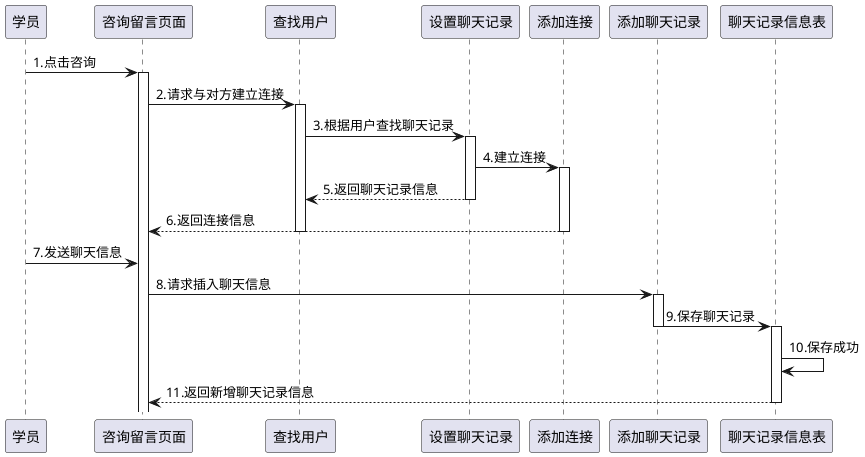 @startuml
participant 学员
学员 -> 咨询留言页面 : 1.点击咨询
activate 咨询留言页面
咨询留言页面 -> 查找用户 : 2.请求与对方建立连接
activate 查找用户
查找用户 -> 设置聊天记录 : 3.根据用户查找聊天记录
activate 设置聊天记录
设置聊天记录 -> 添加连接 : 4.建立连接
activate 添加连接
设置聊天记录 --> 查找用户 : 5.返回聊天记录信息
deactivate 设置聊天记录
添加连接 --> 咨询留言页面 : 6.返回连接信息
deactivate 添加连接
deactivate 查找用户
学员 -> 咨询留言页面 : 7.发送聊天信息
咨询留言页面 -> 添加聊天记录 : 8.请求插入聊天信息
activate 添加聊天记录
添加聊天记录 -> 聊天记录信息表 : 9.保存聊天记录
deactivate 添加聊天记录
activate 聊天记录信息表
聊天记录信息表 -> 聊天记录信息表 : 10.保存成功
聊天记录信息表 --> 咨询留言页面 : 11.返回新增聊天记录信息
deactivate 聊天记录信息表
@enduml
